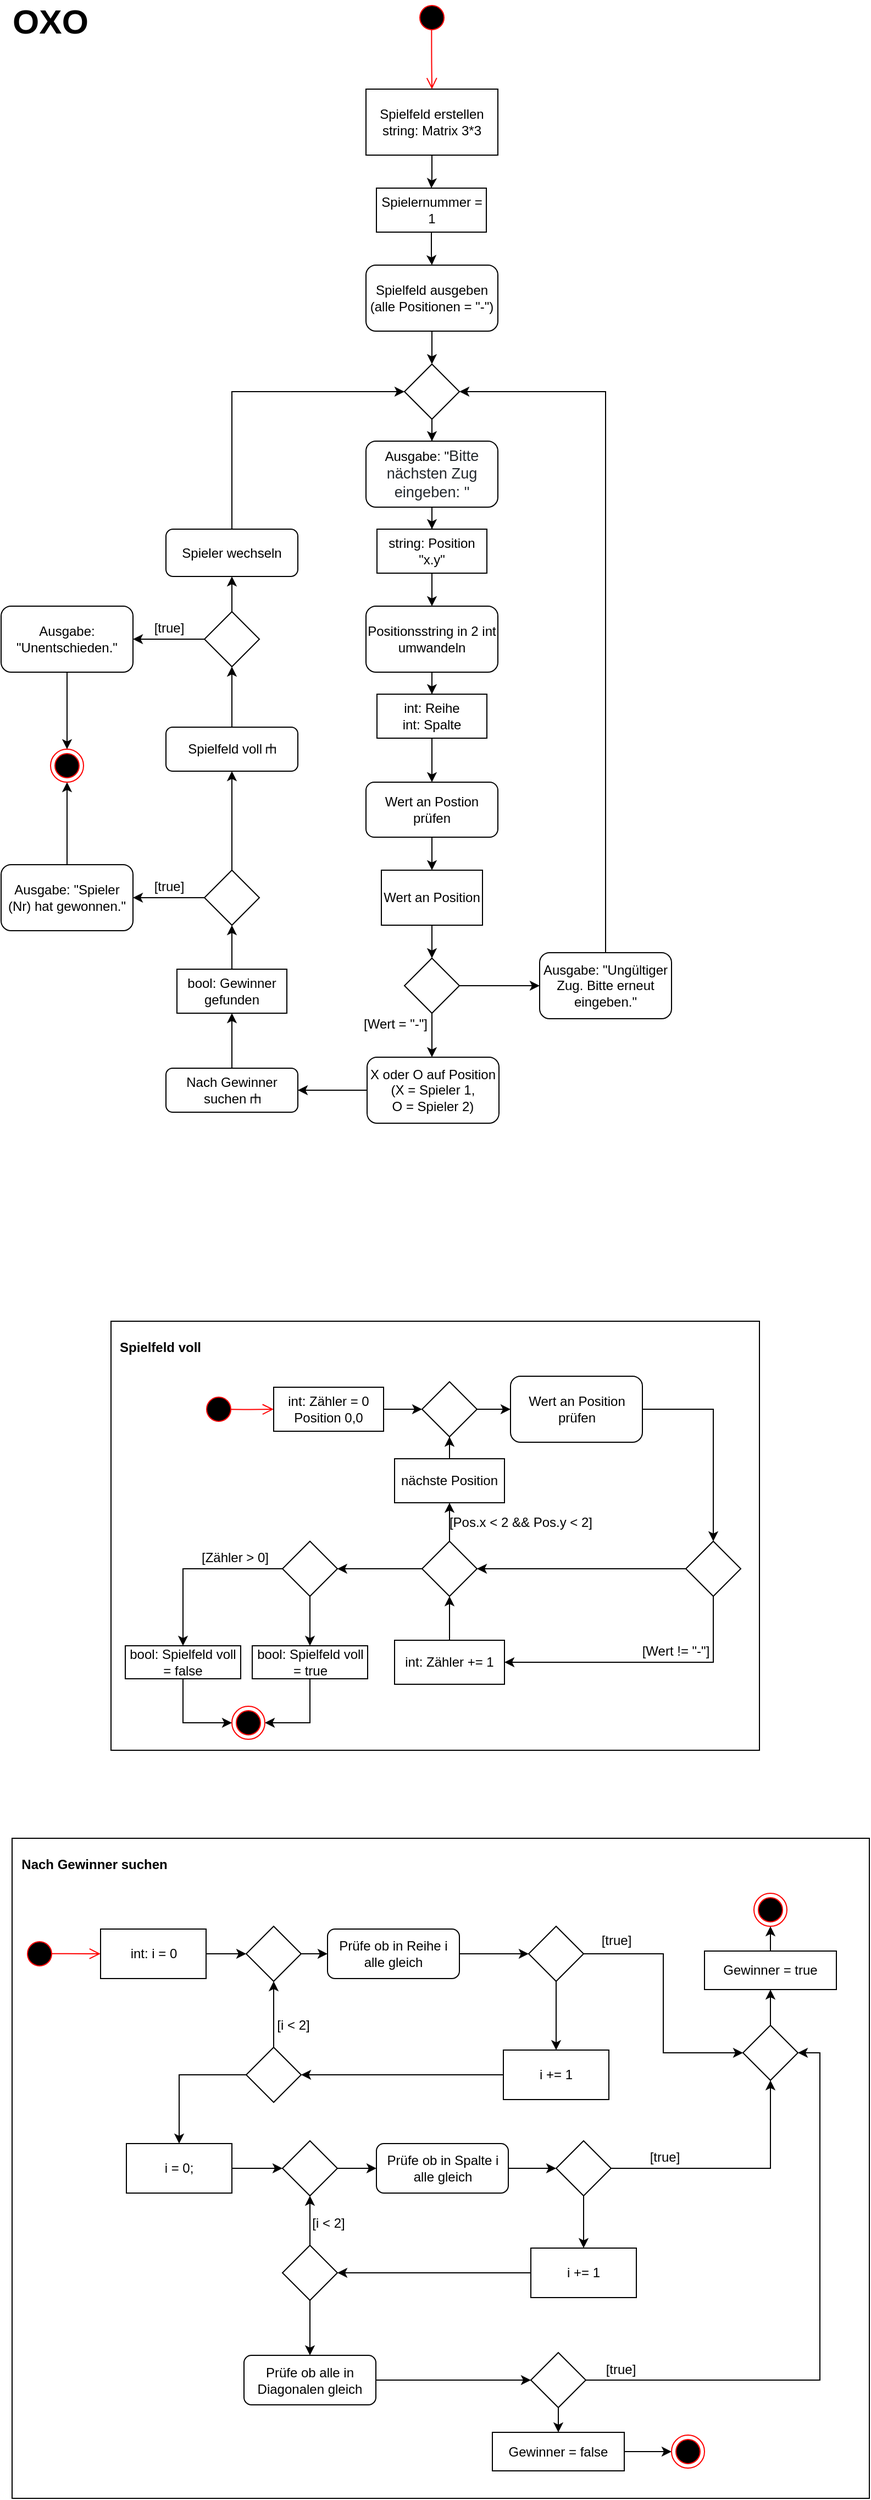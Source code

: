<mxfile version="12.1.8" type="device" pages="1"><diagram id="UT3Rm4-TUFIYPLuBDGdl" name="Page-1"><mxGraphModel dx="1408" dy="3086" grid="1" gridSize="10" guides="1" tooltips="1" connect="1" arrows="1" fold="1" page="1" pageScale="1" pageWidth="827" pageHeight="1169" math="0" shadow="0"><root><mxCell id="0"/><mxCell id="1" parent="0"/><mxCell id="p8MgXXvATfKUYs9TNWop-174" value="" style="rounded=0;whiteSpace=wrap;html=1;fontSize=12;" vertex="1" parent="1"><mxGeometry x="30" y="-650" width="780" height="600" as="geometry"/></mxCell><mxCell id="p8MgXXvATfKUYs9TNWop-101" value="" style="rounded=0;whiteSpace=wrap;html=1;fontSize=12;" vertex="1" parent="1"><mxGeometry x="120" y="-1120" width="590" height="390" as="geometry"/></mxCell><mxCell id="p8MgXXvATfKUYs9TNWop-1" value="" style="ellipse;html=1;shape=startState;fillColor=#000000;strokeColor=#ff0000;" vertex="1" parent="1"><mxGeometry x="397" y="-2320" width="30" height="30" as="geometry"/></mxCell><mxCell id="p8MgXXvATfKUYs9TNWop-2" value="" style="edgeStyle=orthogonalEdgeStyle;html=1;verticalAlign=bottom;endArrow=open;endSize=8;strokeColor=#ff0000;entryX=0.5;entryY=0;entryDx=0;entryDy=0;exitX=0.489;exitY=0.857;exitDx=0;exitDy=0;exitPerimeter=0;" edge="1" source="p8MgXXvATfKUYs9TNWop-1" parent="1" target="p8MgXXvATfKUYs9TNWop-4"><mxGeometry relative="1" as="geometry"><mxPoint x="411.5" y="-2248" as="targetPoint"/><mxPoint x="411.5" y="-2290" as="sourcePoint"/></mxGeometry></mxCell><mxCell id="p8MgXXvATfKUYs9TNWop-10" style="edgeStyle=orthogonalEdgeStyle;rounded=0;orthogonalLoop=1;jettySize=auto;html=1;entryX=0.5;entryY=0;entryDx=0;entryDy=0;" edge="1" parent="1" source="p8MgXXvATfKUYs9TNWop-4" target="p8MgXXvATfKUYs9TNWop-5"><mxGeometry relative="1" as="geometry"/></mxCell><mxCell id="p8MgXXvATfKUYs9TNWop-4" value="Spielfeld erstellen&lt;br&gt;string: Matrix 3*3" style="rounded=0;whiteSpace=wrap;html=1;" vertex="1" parent="1"><mxGeometry x="352" y="-2240" width="120" height="60" as="geometry"/></mxCell><mxCell id="p8MgXXvATfKUYs9TNWop-19" style="edgeStyle=orthogonalEdgeStyle;rounded=0;orthogonalLoop=1;jettySize=auto;html=1;entryX=0.5;entryY=0;entryDx=0;entryDy=0;" edge="1" parent="1" source="p8MgXXvATfKUYs9TNWop-5" target="p8MgXXvATfKUYs9TNWop-18"><mxGeometry relative="1" as="geometry"/></mxCell><mxCell id="p8MgXXvATfKUYs9TNWop-5" value="Spielernummer = 1" style="rounded=0;whiteSpace=wrap;html=1;fillColor=#FFFFFF;" vertex="1" parent="1"><mxGeometry x="361.5" y="-2150" width="100" height="40" as="geometry"/></mxCell><mxCell id="p8MgXXvATfKUYs9TNWop-12" style="edgeStyle=orthogonalEdgeStyle;rounded=0;orthogonalLoop=1;jettySize=auto;html=1;entryX=0.5;entryY=0;entryDx=0;entryDy=0;" edge="1" parent="1" source="p8MgXXvATfKUYs9TNWop-6" target="p8MgXXvATfKUYs9TNWop-7"><mxGeometry relative="1" as="geometry"/></mxCell><mxCell id="p8MgXXvATfKUYs9TNWop-6" value="" style="rhombus;whiteSpace=wrap;html=1;" vertex="1" parent="1"><mxGeometry x="387" y="-1990" width="50" height="50" as="geometry"/></mxCell><mxCell id="p8MgXXvATfKUYs9TNWop-13" style="edgeStyle=orthogonalEdgeStyle;rounded=0;orthogonalLoop=1;jettySize=auto;html=1;entryX=0.5;entryY=0;entryDx=0;entryDy=0;" edge="1" parent="1" source="p8MgXXvATfKUYs9TNWop-7" target="p8MgXXvATfKUYs9TNWop-8"><mxGeometry relative="1" as="geometry"/></mxCell><mxCell id="p8MgXXvATfKUYs9TNWop-7" value="Ausgabe: &quot;&lt;span style=&quot;font-size: 13.6px ; color: rgb(36 , 41 , 46)&quot;&gt;Bitte nächsten Zug eingeben: &quot;&lt;/span&gt;" style="rounded=1;whiteSpace=wrap;html=1;fillColor=#FFFFFF;" vertex="1" parent="1"><mxGeometry x="352" y="-1920" width="120" height="60" as="geometry"/></mxCell><mxCell id="p8MgXXvATfKUYs9TNWop-9" style="edgeStyle=orthogonalEdgeStyle;rounded=0;orthogonalLoop=1;jettySize=auto;html=1;" edge="1" parent="1" source="p8MgXXvATfKUYs9TNWop-8"><mxGeometry relative="1" as="geometry"><mxPoint x="412" y="-1770" as="targetPoint"/></mxGeometry></mxCell><mxCell id="p8MgXXvATfKUYs9TNWop-8" value="string: Position &quot;x.y&quot;" style="rounded=0;whiteSpace=wrap;html=1;fillColor=#FFFFFF;" vertex="1" parent="1"><mxGeometry x="362" y="-1840" width="100" height="40" as="geometry"/></mxCell><mxCell id="p8MgXXvATfKUYs9TNWop-16" style="edgeStyle=orthogonalEdgeStyle;rounded=0;orthogonalLoop=1;jettySize=auto;html=1;entryX=0.5;entryY=0;entryDx=0;entryDy=0;" edge="1" parent="1" source="p8MgXXvATfKUYs9TNWop-14" target="p8MgXXvATfKUYs9TNWop-15"><mxGeometry relative="1" as="geometry"/></mxCell><mxCell id="p8MgXXvATfKUYs9TNWop-14" value="Positionsstring in 2 int umwandeln" style="rounded=1;whiteSpace=wrap;html=1;" vertex="1" parent="1"><mxGeometry x="352" y="-1770" width="120" height="60" as="geometry"/></mxCell><mxCell id="p8MgXXvATfKUYs9TNWop-21" style="edgeStyle=orthogonalEdgeStyle;rounded=0;orthogonalLoop=1;jettySize=auto;html=1;entryX=0.5;entryY=0;entryDx=0;entryDy=0;" edge="1" parent="1" source="p8MgXXvATfKUYs9TNWop-15" target="p8MgXXvATfKUYs9TNWop-17"><mxGeometry relative="1" as="geometry"/></mxCell><mxCell id="p8MgXXvATfKUYs9TNWop-15" value="int: Reihe&lt;br&gt;int: Spalte" style="rounded=0;whiteSpace=wrap;html=1;" vertex="1" parent="1"><mxGeometry x="362" y="-1690" width="100" height="40" as="geometry"/></mxCell><mxCell id="p8MgXXvATfKUYs9TNWop-23" style="edgeStyle=orthogonalEdgeStyle;rounded=0;orthogonalLoop=1;jettySize=auto;html=1;entryX=0.5;entryY=0;entryDx=0;entryDy=0;" edge="1" parent="1" source="p8MgXXvATfKUYs9TNWop-17" target="p8MgXXvATfKUYs9TNWop-22"><mxGeometry relative="1" as="geometry"/></mxCell><mxCell id="p8MgXXvATfKUYs9TNWop-17" value="Wert an Postion prüfen" style="rounded=1;whiteSpace=wrap;html=1;" vertex="1" parent="1"><mxGeometry x="352" y="-1610" width="120" height="50" as="geometry"/></mxCell><mxCell id="p8MgXXvATfKUYs9TNWop-20" style="edgeStyle=orthogonalEdgeStyle;rounded=0;orthogonalLoop=1;jettySize=auto;html=1;entryX=0.5;entryY=0;entryDx=0;entryDy=0;" edge="1" parent="1" source="p8MgXXvATfKUYs9TNWop-18" target="p8MgXXvATfKUYs9TNWop-6"><mxGeometry relative="1" as="geometry"/></mxCell><mxCell id="p8MgXXvATfKUYs9TNWop-18" value="Spielfeld ausgeben&lt;br&gt;(alle Positionen = &quot;-&quot;)" style="rounded=1;whiteSpace=wrap;html=1;" vertex="1" parent="1"><mxGeometry x="352" y="-2080" width="120" height="60" as="geometry"/></mxCell><mxCell id="p8MgXXvATfKUYs9TNWop-25" style="edgeStyle=orthogonalEdgeStyle;rounded=0;orthogonalLoop=1;jettySize=auto;html=1;entryX=0.5;entryY=0;entryDx=0;entryDy=0;" edge="1" parent="1" source="p8MgXXvATfKUYs9TNWop-22" target="p8MgXXvATfKUYs9TNWop-24"><mxGeometry relative="1" as="geometry"/></mxCell><mxCell id="p8MgXXvATfKUYs9TNWop-22" value="Wert an Position" style="rounded=0;whiteSpace=wrap;html=1;" vertex="1" parent="1"><mxGeometry x="366" y="-1530" width="92" height="50" as="geometry"/></mxCell><mxCell id="p8MgXXvATfKUYs9TNWop-27" style="edgeStyle=orthogonalEdgeStyle;rounded=0;orthogonalLoop=1;jettySize=auto;html=1;" edge="1" parent="1" source="p8MgXXvATfKUYs9TNWop-24"><mxGeometry relative="1" as="geometry"><mxPoint x="412" y="-1360" as="targetPoint"/></mxGeometry></mxCell><mxCell id="p8MgXXvATfKUYs9TNWop-24" value="" style="rhombus;whiteSpace=wrap;html=1;" vertex="1" parent="1"><mxGeometry x="387" y="-1450" width="50" height="50" as="geometry"/></mxCell><mxCell id="p8MgXXvATfKUYs9TNWop-26" value="" style="endArrow=classic;html=1;exitX=1;exitY=0.5;exitDx=0;exitDy=0;" edge="1" parent="1" source="p8MgXXvATfKUYs9TNWop-24"><mxGeometry width="50" height="50" relative="1" as="geometry"><mxPoint x="350" y="-1330" as="sourcePoint"/><mxPoint x="510" y="-1425" as="targetPoint"/></mxGeometry></mxCell><mxCell id="p8MgXXvATfKUYs9TNWop-28" value="[Wert = &quot;-&quot;]" style="text;html=1;strokeColor=none;fillColor=none;align=center;verticalAlign=middle;whiteSpace=wrap;rounded=0;" vertex="1" parent="1"><mxGeometry x="345.5" y="-1400" width="66" height="20" as="geometry"/></mxCell><mxCell id="p8MgXXvATfKUYs9TNWop-30" style="edgeStyle=orthogonalEdgeStyle;rounded=0;orthogonalLoop=1;jettySize=auto;html=1;entryX=1;entryY=0.5;entryDx=0;entryDy=0;exitX=0.5;exitY=0;exitDx=0;exitDy=0;" edge="1" parent="1" source="p8MgXXvATfKUYs9TNWop-29" target="p8MgXXvATfKUYs9TNWop-6"><mxGeometry relative="1" as="geometry"><mxPoint x="570" y="-1900" as="targetPoint"/></mxGeometry></mxCell><mxCell id="p8MgXXvATfKUYs9TNWop-29" value="Ausgabe: &quot;Ungültiger Zug. Bitte erneut eingeben.&quot;" style="rounded=1;whiteSpace=wrap;html=1;" vertex="1" parent="1"><mxGeometry x="510" y="-1455" width="120" height="60" as="geometry"/></mxCell><mxCell id="p8MgXXvATfKUYs9TNWop-34" style="edgeStyle=orthogonalEdgeStyle;rounded=0;orthogonalLoop=1;jettySize=auto;html=1;entryX=1;entryY=0.5;entryDx=0;entryDy=0;" edge="1" parent="1" source="p8MgXXvATfKUYs9TNWop-31" target="p8MgXXvATfKUYs9TNWop-33"><mxGeometry relative="1" as="geometry"/></mxCell><mxCell id="p8MgXXvATfKUYs9TNWop-31" value="X oder O auf Position&lt;br&gt;(X = Spieler 1, &lt;br&gt;O = Spieler 2)" style="rounded=1;whiteSpace=wrap;html=1;" vertex="1" parent="1"><mxGeometry x="353" y="-1360" width="120" height="60" as="geometry"/></mxCell><mxCell id="p8MgXXvATfKUYs9TNWop-35" style="edgeStyle=orthogonalEdgeStyle;rounded=0;orthogonalLoop=1;jettySize=auto;html=1;" edge="1" parent="1" source="p8MgXXvATfKUYs9TNWop-33"><mxGeometry relative="1" as="geometry"><mxPoint x="230" y="-1400" as="targetPoint"/></mxGeometry></mxCell><mxCell id="p8MgXXvATfKUYs9TNWop-33" value="Nach Gewinner suchen&amp;nbsp;&lt;img src=&quot;data:image/png;base64,iVBORw0KGgoAAAANSUhEUgAAAAkAAAAJCAIAAABv85FHAAAAAXNSR0IArs4c6QAAAARnQU1BAACxjwv8YQUAAAAJcEhZcwAADsMAAA7DAcdvqGQAAAAqSURBVBhXY/z//z8DDDAyonCZoDQ2gE8OH2AEYrgdyPYB2eTaR54cAwMAulkMDKNrivQAAAAASUVORK5CYII=&quot; width=&quot;9&quot; height=&quot;9&quot;&gt;" style="rounded=1;whiteSpace=wrap;html=1;fillColor=#FFFFFF;" vertex="1" parent="1"><mxGeometry x="170" y="-1350" width="120" height="40" as="geometry"/></mxCell><mxCell id="p8MgXXvATfKUYs9TNWop-38" style="edgeStyle=orthogonalEdgeStyle;rounded=0;orthogonalLoop=1;jettySize=auto;html=1;entryX=1;entryY=0.5;entryDx=0;entryDy=0;" edge="1" parent="1" source="p8MgXXvATfKUYs9TNWop-36" target="p8MgXXvATfKUYs9TNWop-37"><mxGeometry relative="1" as="geometry"/></mxCell><mxCell id="p8MgXXvATfKUYs9TNWop-50" style="edgeStyle=orthogonalEdgeStyle;rounded=0;orthogonalLoop=1;jettySize=auto;html=1;entryX=0.5;entryY=1;entryDx=0;entryDy=0;" edge="1" parent="1" source="p8MgXXvATfKUYs9TNWop-36" target="p8MgXXvATfKUYs9TNWop-103"><mxGeometry relative="1" as="geometry"><mxPoint x="230" y="-1610" as="targetPoint"/></mxGeometry></mxCell><mxCell id="p8MgXXvATfKUYs9TNWop-36" value="" style="rhombus;whiteSpace=wrap;html=1;" vertex="1" parent="1"><mxGeometry x="205" y="-1530" width="50" height="50" as="geometry"/></mxCell><mxCell id="p8MgXXvATfKUYs9TNWop-42" style="edgeStyle=orthogonalEdgeStyle;rounded=0;orthogonalLoop=1;jettySize=auto;html=1;entryX=0.5;entryY=1;entryDx=0;entryDy=0;" edge="1" parent="1" source="p8MgXXvATfKUYs9TNWop-37" target="p8MgXXvATfKUYs9TNWop-41"><mxGeometry relative="1" as="geometry"/></mxCell><mxCell id="p8MgXXvATfKUYs9TNWop-37" value="Ausgabe: &quot;Spieler (Nr) hat gewonnen.&quot;" style="rounded=1;whiteSpace=wrap;html=1;" vertex="1" parent="1"><mxGeometry x="20" y="-1535" width="120" height="60" as="geometry"/></mxCell><mxCell id="p8MgXXvATfKUYs9TNWop-41" value="" style="ellipse;html=1;shape=endState;fillColor=#000000;strokeColor=#ff0000;" vertex="1" parent="1"><mxGeometry x="65" y="-1640" width="30" height="30" as="geometry"/></mxCell><mxCell id="p8MgXXvATfKUYs9TNWop-43" value="[true]" style="text;html=1;strokeColor=none;fillColor=none;align=center;verticalAlign=middle;whiteSpace=wrap;rounded=0;" vertex="1" parent="1"><mxGeometry x="153" y="-1525" width="40" height="20" as="geometry"/></mxCell><mxCell id="p8MgXXvATfKUYs9TNWop-45" style="edgeStyle=orthogonalEdgeStyle;rounded=0;orthogonalLoop=1;jettySize=auto;html=1;entryX=0.5;entryY=1;entryDx=0;entryDy=0;" edge="1" parent="1" source="p8MgXXvATfKUYs9TNWop-44" target="p8MgXXvATfKUYs9TNWop-36"><mxGeometry relative="1" as="geometry"/></mxCell><mxCell id="p8MgXXvATfKUYs9TNWop-44" value="bool: Gewinner gefunden" style="rounded=0;whiteSpace=wrap;html=1;" vertex="1" parent="1"><mxGeometry x="180" y="-1440" width="100" height="40" as="geometry"/></mxCell><mxCell id="p8MgXXvATfKUYs9TNWop-51" style="edgeStyle=orthogonalEdgeStyle;rounded=0;orthogonalLoop=1;jettySize=auto;html=1;entryX=0;entryY=0.5;entryDx=0;entryDy=0;exitX=0.5;exitY=0;exitDx=0;exitDy=0;" edge="1" parent="1" source="p8MgXXvATfKUYs9TNWop-49" target="p8MgXXvATfKUYs9TNWop-6"><mxGeometry relative="1" as="geometry"/></mxCell><mxCell id="p8MgXXvATfKUYs9TNWop-49" value="Spieler wechseln" style="rounded=1;whiteSpace=wrap;html=1;" vertex="1" parent="1"><mxGeometry x="170" y="-1840" width="120" height="43" as="geometry"/></mxCell><mxCell id="p8MgXXvATfKUYs9TNWop-52" value="" style="ellipse;html=1;shape=startState;fillColor=#000000;strokeColor=#ff0000;" vertex="1" parent="1"><mxGeometry x="203" y="-1055" width="30" height="30" as="geometry"/></mxCell><mxCell id="p8MgXXvATfKUYs9TNWop-53" value="" style="edgeStyle=orthogonalEdgeStyle;html=1;verticalAlign=bottom;endArrow=open;endSize=8;strokeColor=#ff0000;exitX=0.874;exitY=0.506;exitDx=0;exitDy=0;exitPerimeter=0;" edge="1" source="p8MgXXvATfKUYs9TNWop-52" parent="1"><mxGeometry relative="1" as="geometry"><mxPoint x="268" y="-1040" as="targetPoint"/></mxGeometry></mxCell><mxCell id="p8MgXXvATfKUYs9TNWop-54" value="OXO" style="text;align=center;fontStyle=1;verticalAlign=middle;spacingLeft=3;spacingRight=3;strokeColor=none;rotatable=0;points=[[0,0.5],[1,0.5]];portConstraint=eastwest;fontSize=31;" vertex="1" parent="1"><mxGeometry x="25" y="-2318" width="80" height="26" as="geometry"/></mxCell><mxCell id="p8MgXXvATfKUYs9TNWop-68" style="edgeStyle=orthogonalEdgeStyle;rounded=0;orthogonalLoop=1;jettySize=auto;html=1;entryX=0;entryY=0.5;entryDx=0;entryDy=0;fontSize=31;" edge="1" parent="1" source="p8MgXXvATfKUYs9TNWop-57" target="p8MgXXvATfKUYs9TNWop-67"><mxGeometry relative="1" as="geometry"/></mxCell><mxCell id="p8MgXXvATfKUYs9TNWop-57" value="int: Zähler = 0&lt;br&gt;Position 0,0" style="rounded=0;whiteSpace=wrap;html=1;" vertex="1" parent="1"><mxGeometry x="268" y="-1060" width="100" height="40" as="geometry"/></mxCell><mxCell id="p8MgXXvATfKUYs9TNWop-62" style="edgeStyle=orthogonalEdgeStyle;rounded=0;orthogonalLoop=1;jettySize=auto;html=1;fontSize=31;" edge="1" parent="1" source="p8MgXXvATfKUYs9TNWop-59" target="p8MgXXvATfKUYs9TNWop-61"><mxGeometry relative="1" as="geometry"/></mxCell><mxCell id="p8MgXXvATfKUYs9TNWop-59" value="Wert an Position prüfen" style="rounded=1;whiteSpace=wrap;html=1;" vertex="1" parent="1"><mxGeometry x="483.5" y="-1070" width="120" height="60" as="geometry"/></mxCell><mxCell id="p8MgXXvATfKUYs9TNWop-63" style="edgeStyle=orthogonalEdgeStyle;rounded=0;orthogonalLoop=1;jettySize=auto;html=1;fontSize=31;entryX=1;entryY=0.5;entryDx=0;entryDy=0;exitX=0.5;exitY=1;exitDx=0;exitDy=0;" edge="1" parent="1" source="p8MgXXvATfKUYs9TNWop-61" target="p8MgXXvATfKUYs9TNWop-66"><mxGeometry relative="1" as="geometry"><mxPoint x="683" y="-970" as="targetPoint"/></mxGeometry></mxCell><mxCell id="p8MgXXvATfKUYs9TNWop-84" style="edgeStyle=orthogonalEdgeStyle;rounded=0;orthogonalLoop=1;jettySize=auto;html=1;entryX=1;entryY=0.5;entryDx=0;entryDy=0;fontSize=12;" edge="1" parent="1" source="p8MgXXvATfKUYs9TNWop-61" target="p8MgXXvATfKUYs9TNWop-78"><mxGeometry relative="1" as="geometry"/></mxCell><mxCell id="p8MgXXvATfKUYs9TNWop-61" value="" style="rhombus;whiteSpace=wrap;html=1;fontSize=31;" vertex="1" parent="1"><mxGeometry x="643" y="-920" width="50" height="50" as="geometry"/></mxCell><mxCell id="p8MgXXvATfKUYs9TNWop-79" style="edgeStyle=orthogonalEdgeStyle;rounded=0;orthogonalLoop=1;jettySize=auto;html=1;entryX=0.5;entryY=1;entryDx=0;entryDy=0;fontSize=12;" edge="1" parent="1" source="p8MgXXvATfKUYs9TNWop-66" target="p8MgXXvATfKUYs9TNWop-78"><mxGeometry relative="1" as="geometry"/></mxCell><mxCell id="p8MgXXvATfKUYs9TNWop-66" value="int: Zähler += 1" style="rounded=0;whiteSpace=wrap;html=1;" vertex="1" parent="1"><mxGeometry x="378" y="-830" width="100" height="40" as="geometry"/></mxCell><mxCell id="p8MgXXvATfKUYs9TNWop-69" style="edgeStyle=orthogonalEdgeStyle;rounded=0;orthogonalLoop=1;jettySize=auto;html=1;entryX=0;entryY=0.5;entryDx=0;entryDy=0;fontSize=31;" edge="1" parent="1" source="p8MgXXvATfKUYs9TNWop-67" target="p8MgXXvATfKUYs9TNWop-59"><mxGeometry relative="1" as="geometry"/></mxCell><mxCell id="p8MgXXvATfKUYs9TNWop-67" value="" style="rhombus;whiteSpace=wrap;html=1;fontSize=31;" vertex="1" parent="1"><mxGeometry x="403" y="-1065" width="50" height="50" as="geometry"/></mxCell><mxCell id="p8MgXXvATfKUYs9TNWop-71" value="[Wert != &quot;-&quot;]" style="text;html=1;strokeColor=none;fillColor=none;align=center;verticalAlign=middle;whiteSpace=wrap;rounded=0;fontSize=12;" vertex="1" parent="1"><mxGeometry x="600" y="-830" width="68" height="20" as="geometry"/></mxCell><mxCell id="p8MgXXvATfKUYs9TNWop-83" style="edgeStyle=orthogonalEdgeStyle;rounded=0;orthogonalLoop=1;jettySize=auto;html=1;entryX=0.5;entryY=1;entryDx=0;entryDy=0;fontSize=12;" edge="1" parent="1" source="p8MgXXvATfKUYs9TNWop-73" target="p8MgXXvATfKUYs9TNWop-67"><mxGeometry relative="1" as="geometry"/></mxCell><mxCell id="p8MgXXvATfKUYs9TNWop-73" value="nächste Position" style="rounded=0;whiteSpace=wrap;html=1;" vertex="1" parent="1"><mxGeometry x="378" y="-995" width="100" height="40" as="geometry"/></mxCell><mxCell id="p8MgXXvATfKUYs9TNWop-82" style="edgeStyle=orthogonalEdgeStyle;rounded=0;orthogonalLoop=1;jettySize=auto;html=1;entryX=0.5;entryY=1;entryDx=0;entryDy=0;fontSize=12;" edge="1" parent="1" source="p8MgXXvATfKUYs9TNWop-78" target="p8MgXXvATfKUYs9TNWop-73"><mxGeometry relative="1" as="geometry"/></mxCell><mxCell id="p8MgXXvATfKUYs9TNWop-86" style="edgeStyle=orthogonalEdgeStyle;rounded=0;orthogonalLoop=1;jettySize=auto;html=1;fontSize=12;entryX=1;entryY=0.5;entryDx=0;entryDy=0;" edge="1" parent="1" source="p8MgXXvATfKUYs9TNWop-78"><mxGeometry relative="1" as="geometry"><mxPoint x="325.857" y="-894.952" as="targetPoint"/></mxGeometry></mxCell><mxCell id="p8MgXXvATfKUYs9TNWop-78" value="" style="rhombus;whiteSpace=wrap;html=1;fontSize=12;" vertex="1" parent="1"><mxGeometry x="403" y="-920" width="50" height="50" as="geometry"/></mxCell><mxCell id="p8MgXXvATfKUYs9TNWop-85" value="[Pos.x &amp;lt; 2 &amp;amp;&amp;amp; Pos.y &amp;lt; 2]" style="text;html=1;strokeColor=none;fillColor=none;align=center;verticalAlign=middle;whiteSpace=wrap;rounded=0;fontSize=12;" vertex="1" parent="1"><mxGeometry x="423" y="-947.5" width="140" height="20" as="geometry"/></mxCell><mxCell id="p8MgXXvATfKUYs9TNWop-89" value="[Zähler &amp;gt; 0]" style="text;html=1;strokeColor=none;fillColor=none;align=center;verticalAlign=middle;whiteSpace=wrap;rounded=0;fontSize=12;" vertex="1" parent="1"><mxGeometry x="198" y="-915" width="70" height="20" as="geometry"/></mxCell><mxCell id="p8MgXXvATfKUYs9TNWop-94" style="edgeStyle=orthogonalEdgeStyle;rounded=0;orthogonalLoop=1;jettySize=auto;html=1;entryX=0.5;entryY=0;entryDx=0;entryDy=0;fontSize=12;" edge="1" parent="1" source="p8MgXXvATfKUYs9TNWop-91" target="p8MgXXvATfKUYs9TNWop-92"><mxGeometry relative="1" as="geometry"/></mxCell><mxCell id="p8MgXXvATfKUYs9TNWop-95" style="edgeStyle=orthogonalEdgeStyle;rounded=0;orthogonalLoop=1;jettySize=auto;html=1;entryX=0.5;entryY=0;entryDx=0;entryDy=0;fontSize=12;" edge="1" parent="1" source="p8MgXXvATfKUYs9TNWop-91" target="p8MgXXvATfKUYs9TNWop-93"><mxGeometry relative="1" as="geometry"/></mxCell><mxCell id="p8MgXXvATfKUYs9TNWop-91" value="" style="rhombus;whiteSpace=wrap;html=1;fontSize=12;" vertex="1" parent="1"><mxGeometry x="276" y="-920" width="50" height="50" as="geometry"/></mxCell><mxCell id="p8MgXXvATfKUYs9TNWop-97" style="edgeStyle=orthogonalEdgeStyle;rounded=0;orthogonalLoop=1;jettySize=auto;html=1;entryX=1;entryY=0.5;entryDx=0;entryDy=0;fontSize=12;exitX=0.5;exitY=1;exitDx=0;exitDy=0;" edge="1" parent="1" source="p8MgXXvATfKUYs9TNWop-92" target="p8MgXXvATfKUYs9TNWop-99"><mxGeometry relative="1" as="geometry"><mxPoint x="300.471" y="-745.059" as="targetPoint"/></mxGeometry></mxCell><mxCell id="p8MgXXvATfKUYs9TNWop-92" value="bool: Spielfeld voll = true" style="rounded=0;whiteSpace=wrap;html=1;fontSize=12;" vertex="1" parent="1"><mxGeometry x="248.5" y="-825" width="105" height="30" as="geometry"/></mxCell><mxCell id="p8MgXXvATfKUYs9TNWop-98" style="edgeStyle=orthogonalEdgeStyle;rounded=0;orthogonalLoop=1;jettySize=auto;html=1;fontSize=12;exitX=0.5;exitY=1;exitDx=0;exitDy=0;entryX=0;entryY=0.5;entryDx=0;entryDy=0;" edge="1" parent="1" source="p8MgXXvATfKUYs9TNWop-93" target="p8MgXXvATfKUYs9TNWop-99"><mxGeometry relative="1" as="geometry"><mxPoint x="184" y="-750" as="targetPoint"/></mxGeometry></mxCell><mxCell id="p8MgXXvATfKUYs9TNWop-93" value="bool: Spielfeld voll = false" style="rounded=0;whiteSpace=wrap;html=1;fontSize=12;" vertex="1" parent="1"><mxGeometry x="133" y="-825" width="105" height="30" as="geometry"/></mxCell><mxCell id="p8MgXXvATfKUYs9TNWop-99" value="" style="ellipse;html=1;shape=endState;fillColor=#000000;strokeColor=#ff0000;fontSize=12;" vertex="1" parent="1"><mxGeometry x="230" y="-770" width="30" height="30" as="geometry"/></mxCell><mxCell id="p8MgXXvATfKUYs9TNWop-102" value="Spielfeld voll" style="text;align=center;fontStyle=1;verticalAlign=middle;spacingLeft=3;spacingRight=3;strokeColor=none;rotatable=0;points=[[0,0.5],[1,0.5]];portConstraint=eastwest;fontSize=12;" vertex="1" parent="1"><mxGeometry x="125" y="-1110" width="80" height="26" as="geometry"/></mxCell><mxCell id="p8MgXXvATfKUYs9TNWop-106" style="edgeStyle=orthogonalEdgeStyle;rounded=0;orthogonalLoop=1;jettySize=auto;html=1;fontSize=12;" edge="1" parent="1" source="p8MgXXvATfKUYs9TNWop-103" target="p8MgXXvATfKUYs9TNWop-104"><mxGeometry relative="1" as="geometry"/></mxCell><mxCell id="p8MgXXvATfKUYs9TNWop-103" value="Spielfeld voll&amp;nbsp;&lt;img src=&quot;data:image/png;base64,iVBORw0KGgoAAAANSUhEUgAAAAkAAAAJCAIAAABv85FHAAAAAXNSR0IArs4c6QAAAARnQU1BAACxjwv8YQUAAAAJcEhZcwAADsMAAA7DAcdvqGQAAAAqSURBVBhXY/z//z8DDDAyonCZoDQ2gE8OH2AEYrgdyPYB2eTaR54cAwMAulkMDKNrivQAAAAASUVORK5CYII=&quot; width=&quot;9&quot; height=&quot;9&quot;&gt;" style="rounded=1;whiteSpace=wrap;html=1;fontSize=12;" vertex="1" parent="1"><mxGeometry x="170" y="-1660" width="120" height="40" as="geometry"/></mxCell><mxCell id="p8MgXXvATfKUYs9TNWop-105" style="edgeStyle=orthogonalEdgeStyle;rounded=0;orthogonalLoop=1;jettySize=auto;html=1;entryX=0.5;entryY=1;entryDx=0;entryDy=0;fontSize=12;" edge="1" parent="1" source="p8MgXXvATfKUYs9TNWop-104" target="p8MgXXvATfKUYs9TNWop-49"><mxGeometry relative="1" as="geometry"/></mxCell><mxCell id="p8MgXXvATfKUYs9TNWop-107" style="edgeStyle=orthogonalEdgeStyle;rounded=0;orthogonalLoop=1;jettySize=auto;html=1;fontSize=12;entryX=1;entryY=0.5;entryDx=0;entryDy=0;" edge="1" parent="1" source="p8MgXXvATfKUYs9TNWop-104" target="p8MgXXvATfKUYs9TNWop-109"><mxGeometry relative="1" as="geometry"><mxPoint x="150" y="-1740" as="targetPoint"/></mxGeometry></mxCell><mxCell id="p8MgXXvATfKUYs9TNWop-104" value="" style="rhombus;whiteSpace=wrap;html=1;" vertex="1" parent="1"><mxGeometry x="205" y="-1765" width="50" height="50" as="geometry"/></mxCell><mxCell id="p8MgXXvATfKUYs9TNWop-108" value="[true]" style="text;html=1;strokeColor=none;fillColor=none;align=center;verticalAlign=middle;whiteSpace=wrap;rounded=0;fontSize=12;" vertex="1" parent="1"><mxGeometry x="152.5" y="-1760" width="40" height="20" as="geometry"/></mxCell><mxCell id="p8MgXXvATfKUYs9TNWop-110" style="edgeStyle=orthogonalEdgeStyle;rounded=0;orthogonalLoop=1;jettySize=auto;html=1;entryX=0.5;entryY=0;entryDx=0;entryDy=0;fontSize=12;" edge="1" parent="1" source="p8MgXXvATfKUYs9TNWop-109" target="p8MgXXvATfKUYs9TNWop-41"><mxGeometry relative="1" as="geometry"/></mxCell><mxCell id="p8MgXXvATfKUYs9TNWop-109" value="Ausgabe: &quot;Unentschieden.&quot;" style="rounded=1;whiteSpace=wrap;html=1;" vertex="1" parent="1"><mxGeometry x="20" y="-1770" width="120" height="60" as="geometry"/></mxCell><mxCell id="p8MgXXvATfKUYs9TNWop-111" value="" style="ellipse;html=1;shape=startState;fillColor=#000000;strokeColor=#ff0000;fontSize=12;" vertex="1" parent="1"><mxGeometry x="40" y="-560" width="30" height="30" as="geometry"/></mxCell><mxCell id="p8MgXXvATfKUYs9TNWop-112" value="" style="edgeStyle=orthogonalEdgeStyle;html=1;verticalAlign=bottom;endArrow=open;endSize=8;strokeColor=#ff0000;fontSize=12;exitX=0.863;exitY=0.496;exitDx=0;exitDy=0;exitPerimeter=0;entryX=0;entryY=0.5;entryDx=0;entryDy=0;" edge="1" source="p8MgXXvATfKUYs9TNWop-111" parent="1" target="p8MgXXvATfKUYs9TNWop-116"><mxGeometry relative="1" as="geometry"><mxPoint x="139" y="-555" as="targetPoint"/></mxGeometry></mxCell><mxCell id="p8MgXXvATfKUYs9TNWop-119" style="edgeStyle=orthogonalEdgeStyle;rounded=0;orthogonalLoop=1;jettySize=auto;html=1;entryX=0;entryY=0.5;entryDx=0;entryDy=0;fontSize=12;" edge="1" parent="1" source="p8MgXXvATfKUYs9TNWop-115" target="p8MgXXvATfKUYs9TNWop-118"><mxGeometry relative="1" as="geometry"/></mxCell><mxCell id="p8MgXXvATfKUYs9TNWop-115" value="Prüfe ob in Reihe i alle gleich" style="rounded=1;whiteSpace=wrap;html=1;fontSize=12;" vertex="1" parent="1"><mxGeometry x="317" y="-567.5" width="120" height="45" as="geometry"/></mxCell><mxCell id="p8MgXXvATfKUYs9TNWop-133" style="edgeStyle=orthogonalEdgeStyle;rounded=0;orthogonalLoop=1;jettySize=auto;html=1;fontSize=12;" edge="1" parent="1" source="p8MgXXvATfKUYs9TNWop-116" target="p8MgXXvATfKUYs9TNWop-131"><mxGeometry relative="1" as="geometry"/></mxCell><mxCell id="p8MgXXvATfKUYs9TNWop-116" value="int: i = 0" style="rounded=0;whiteSpace=wrap;html=1;fontSize=12;" vertex="1" parent="1"><mxGeometry x="110.5" y="-567.5" width="96" height="45" as="geometry"/></mxCell><mxCell id="p8MgXXvATfKUYs9TNWop-130" style="edgeStyle=orthogonalEdgeStyle;rounded=0;orthogonalLoop=1;jettySize=auto;html=1;entryX=0.5;entryY=0;entryDx=0;entryDy=0;fontSize=12;" edge="1" parent="1" source="p8MgXXvATfKUYs9TNWop-118" target="p8MgXXvATfKUYs9TNWop-127"><mxGeometry relative="1" as="geometry"/></mxCell><mxCell id="p8MgXXvATfKUYs9TNWop-158" style="edgeStyle=orthogonalEdgeStyle;rounded=0;orthogonalLoop=1;jettySize=auto;html=1;entryX=0;entryY=0.5;entryDx=0;entryDy=0;fontSize=12;" edge="1" parent="1" source="p8MgXXvATfKUYs9TNWop-118" target="p8MgXXvATfKUYs9TNWop-155"><mxGeometry relative="1" as="geometry"/></mxCell><mxCell id="p8MgXXvATfKUYs9TNWop-118" value="" style="rhombus;whiteSpace=wrap;html=1;fontSize=12;" vertex="1" parent="1"><mxGeometry x="500" y="-570" width="50" height="50" as="geometry"/></mxCell><mxCell id="p8MgXXvATfKUYs9TNWop-153" style="edgeStyle=orthogonalEdgeStyle;rounded=0;orthogonalLoop=1;jettySize=auto;html=1;entryX=0.5;entryY=1;entryDx=0;entryDy=0;fontSize=12;" edge="1" parent="1" source="p8MgXXvATfKUYs9TNWop-123" target="p8MgXXvATfKUYs9TNWop-152"><mxGeometry relative="1" as="geometry"/></mxCell><mxCell id="p8MgXXvATfKUYs9TNWop-123" value="Gewinner = true" style="rounded=0;whiteSpace=wrap;html=1;fontSize=12;" vertex="1" parent="1"><mxGeometry x="660" y="-547.5" width="120" height="35" as="geometry"/></mxCell><mxCell id="p8MgXXvATfKUYs9TNWop-125" value="[true]" style="text;html=1;strokeColor=none;fillColor=none;align=center;verticalAlign=middle;whiteSpace=wrap;rounded=0;fontSize=12;" vertex="1" parent="1"><mxGeometry x="560" y="-567.5" width="40" height="20" as="geometry"/></mxCell><mxCell id="p8MgXXvATfKUYs9TNWop-129" style="edgeStyle=orthogonalEdgeStyle;rounded=0;orthogonalLoop=1;jettySize=auto;html=1;entryX=1;entryY=0.5;entryDx=0;entryDy=0;fontSize=12;" edge="1" parent="1" source="p8MgXXvATfKUYs9TNWop-127" target="p8MgXXvATfKUYs9TNWop-128"><mxGeometry relative="1" as="geometry"/></mxCell><mxCell id="p8MgXXvATfKUYs9TNWop-127" value="i += 1" style="rounded=0;whiteSpace=wrap;html=1;fontSize=12;" vertex="1" parent="1"><mxGeometry x="477" y="-457.5" width="96" height="45" as="geometry"/></mxCell><mxCell id="p8MgXXvATfKUYs9TNWop-134" style="edgeStyle=orthogonalEdgeStyle;rounded=0;orthogonalLoop=1;jettySize=auto;html=1;entryX=0.5;entryY=1;entryDx=0;entryDy=0;fontSize=12;" edge="1" parent="1" source="p8MgXXvATfKUYs9TNWop-128" target="p8MgXXvATfKUYs9TNWop-131"><mxGeometry relative="1" as="geometry"/></mxCell><mxCell id="p8MgXXvATfKUYs9TNWop-138" style="edgeStyle=orthogonalEdgeStyle;rounded=0;orthogonalLoop=1;jettySize=auto;html=1;entryX=0.5;entryY=0;entryDx=0;entryDy=0;fontSize=12;exitX=0;exitY=0.5;exitDx=0;exitDy=0;" edge="1" parent="1" source="p8MgXXvATfKUYs9TNWop-128" target="p8MgXXvATfKUYs9TNWop-137"><mxGeometry relative="1" as="geometry"/></mxCell><mxCell id="p8MgXXvATfKUYs9TNWop-128" value="" style="rhombus;whiteSpace=wrap;html=1;fontSize=12;" vertex="1" parent="1"><mxGeometry x="243" y="-460" width="50" height="50" as="geometry"/></mxCell><mxCell id="p8MgXXvATfKUYs9TNWop-132" style="edgeStyle=orthogonalEdgeStyle;rounded=0;orthogonalLoop=1;jettySize=auto;html=1;entryX=0;entryY=0.5;entryDx=0;entryDy=0;fontSize=12;" edge="1" parent="1" source="p8MgXXvATfKUYs9TNWop-131" target="p8MgXXvATfKUYs9TNWop-115"><mxGeometry relative="1" as="geometry"/></mxCell><mxCell id="p8MgXXvATfKUYs9TNWop-131" value="" style="rhombus;whiteSpace=wrap;html=1;fontSize=12;" vertex="1" parent="1"><mxGeometry x="243" y="-570" width="50" height="50" as="geometry"/></mxCell><mxCell id="p8MgXXvATfKUYs9TNWop-135" value="[i &amp;lt; 2]" style="text;html=1;strokeColor=none;fillColor=none;align=center;verticalAlign=middle;whiteSpace=wrap;rounded=0;fontSize=12;" vertex="1" parent="1"><mxGeometry x="268" y="-490" width="36" height="20" as="geometry"/></mxCell><mxCell id="p8MgXXvATfKUYs9TNWop-141" style="edgeStyle=orthogonalEdgeStyle;rounded=0;orthogonalLoop=1;jettySize=auto;html=1;entryX=0;entryY=0.5;entryDx=0;entryDy=0;fontSize=12;" edge="1" parent="1" source="p8MgXXvATfKUYs9TNWop-136" target="p8MgXXvATfKUYs9TNWop-140"><mxGeometry relative="1" as="geometry"/></mxCell><mxCell id="p8MgXXvATfKUYs9TNWop-136" value="Prüfe ob in Spalte i alle gleich" style="rounded=1;whiteSpace=wrap;html=1;fontSize=12;" vertex="1" parent="1"><mxGeometry x="361.5" y="-372.5" width="120" height="45" as="geometry"/></mxCell><mxCell id="p8MgXXvATfKUYs9TNWop-146" style="edgeStyle=orthogonalEdgeStyle;rounded=0;orthogonalLoop=1;jettySize=auto;html=1;entryX=0;entryY=0.5;entryDx=0;entryDy=0;fontSize=12;" edge="1" parent="1" source="p8MgXXvATfKUYs9TNWop-137" target="p8MgXXvATfKUYs9TNWop-144"><mxGeometry relative="1" as="geometry"/></mxCell><mxCell id="p8MgXXvATfKUYs9TNWop-137" value="i = 0;" style="rounded=0;whiteSpace=wrap;html=1;fontSize=12;" vertex="1" parent="1"><mxGeometry x="134" y="-372.5" width="96" height="45" as="geometry"/></mxCell><mxCell id="p8MgXXvATfKUYs9TNWop-143" style="edgeStyle=orthogonalEdgeStyle;rounded=0;orthogonalLoop=1;jettySize=auto;html=1;entryX=0.5;entryY=0;entryDx=0;entryDy=0;fontSize=12;" edge="1" parent="1" source="p8MgXXvATfKUYs9TNWop-140" target="p8MgXXvATfKUYs9TNWop-142"><mxGeometry relative="1" as="geometry"/></mxCell><mxCell id="p8MgXXvATfKUYs9TNWop-157" style="edgeStyle=orthogonalEdgeStyle;rounded=0;orthogonalLoop=1;jettySize=auto;html=1;entryX=0.5;entryY=1;entryDx=0;entryDy=0;fontSize=12;" edge="1" parent="1" source="p8MgXXvATfKUYs9TNWop-140" target="p8MgXXvATfKUYs9TNWop-155"><mxGeometry relative="1" as="geometry"/></mxCell><mxCell id="p8MgXXvATfKUYs9TNWop-140" value="" style="rhombus;whiteSpace=wrap;html=1;fontSize=12;" vertex="1" parent="1"><mxGeometry x="525" y="-375" width="50" height="50" as="geometry"/></mxCell><mxCell id="p8MgXXvATfKUYs9TNWop-148" style="edgeStyle=orthogonalEdgeStyle;rounded=0;orthogonalLoop=1;jettySize=auto;html=1;entryX=1;entryY=0.5;entryDx=0;entryDy=0;fontSize=12;" edge="1" parent="1" source="p8MgXXvATfKUYs9TNWop-142" target="p8MgXXvATfKUYs9TNWop-147"><mxGeometry relative="1" as="geometry"/></mxCell><mxCell id="p8MgXXvATfKUYs9TNWop-142" value="i += 1" style="rounded=0;whiteSpace=wrap;html=1;fontSize=12;" vertex="1" parent="1"><mxGeometry x="502" y="-277.5" width="96" height="45" as="geometry"/></mxCell><mxCell id="p8MgXXvATfKUYs9TNWop-145" style="edgeStyle=orthogonalEdgeStyle;rounded=0;orthogonalLoop=1;jettySize=auto;html=1;entryX=0;entryY=0.5;entryDx=0;entryDy=0;fontSize=12;" edge="1" parent="1" source="p8MgXXvATfKUYs9TNWop-144" target="p8MgXXvATfKUYs9TNWop-136"><mxGeometry relative="1" as="geometry"/></mxCell><mxCell id="p8MgXXvATfKUYs9TNWop-144" value="" style="rhombus;whiteSpace=wrap;html=1;fontSize=12;" vertex="1" parent="1"><mxGeometry x="276" y="-375" width="50" height="50" as="geometry"/></mxCell><mxCell id="p8MgXXvATfKUYs9TNWop-149" style="edgeStyle=orthogonalEdgeStyle;rounded=0;orthogonalLoop=1;jettySize=auto;html=1;entryX=0.5;entryY=1;entryDx=0;entryDy=0;fontSize=12;" edge="1" parent="1" source="p8MgXXvATfKUYs9TNWop-147" target="p8MgXXvATfKUYs9TNWop-144"><mxGeometry relative="1" as="geometry"/></mxCell><mxCell id="p8MgXXvATfKUYs9TNWop-160" style="edgeStyle=orthogonalEdgeStyle;rounded=0;orthogonalLoop=1;jettySize=auto;html=1;fontSize=12;exitX=0.5;exitY=1;exitDx=0;exitDy=0;" edge="1" parent="1" source="p8MgXXvATfKUYs9TNWop-147" target="p8MgXXvATfKUYs9TNWop-162"><mxGeometry relative="1" as="geometry"><mxPoint x="200" y="-210" as="targetPoint"/></mxGeometry></mxCell><mxCell id="p8MgXXvATfKUYs9TNWop-147" value="" style="rhombus;whiteSpace=wrap;html=1;fontSize=12;" vertex="1" parent="1"><mxGeometry x="276" y="-280" width="50" height="50" as="geometry"/></mxCell><mxCell id="p8MgXXvATfKUYs9TNWop-150" value="[i &amp;lt; 2]" style="text;html=1;strokeColor=none;fillColor=none;align=center;verticalAlign=middle;whiteSpace=wrap;rounded=0;fontSize=12;" vertex="1" parent="1"><mxGeometry x="300" y="-310" width="36" height="20" as="geometry"/></mxCell><mxCell id="p8MgXXvATfKUYs9TNWop-152" value="" style="ellipse;html=1;shape=endState;fillColor=#000000;strokeColor=#ff0000;fontSize=12;" vertex="1" parent="1"><mxGeometry x="705" y="-600" width="30" height="30" as="geometry"/></mxCell><mxCell id="p8MgXXvATfKUYs9TNWop-154" value="[true]" style="text;html=1;strokeColor=none;fillColor=none;align=center;verticalAlign=middle;whiteSpace=wrap;rounded=0;fontSize=12;" vertex="1" parent="1"><mxGeometry x="603.5" y="-370" width="40" height="20" as="geometry"/></mxCell><mxCell id="p8MgXXvATfKUYs9TNWop-156" style="edgeStyle=orthogonalEdgeStyle;rounded=0;orthogonalLoop=1;jettySize=auto;html=1;entryX=0.5;entryY=1;entryDx=0;entryDy=0;fontSize=12;" edge="1" parent="1" source="p8MgXXvATfKUYs9TNWop-155" target="p8MgXXvATfKUYs9TNWop-123"><mxGeometry relative="1" as="geometry"/></mxCell><mxCell id="p8MgXXvATfKUYs9TNWop-155" value="" style="rhombus;whiteSpace=wrap;html=1;fontSize=12;" vertex="1" parent="1"><mxGeometry x="695" y="-480" width="50" height="50" as="geometry"/></mxCell><mxCell id="p8MgXXvATfKUYs9TNWop-167" style="edgeStyle=orthogonalEdgeStyle;rounded=0;orthogonalLoop=1;jettySize=auto;html=1;entryX=0;entryY=0.5;entryDx=0;entryDy=0;fontSize=12;" edge="1" parent="1" source="p8MgXXvATfKUYs9TNWop-162" target="p8MgXXvATfKUYs9TNWop-166"><mxGeometry relative="1" as="geometry"/></mxCell><mxCell id="p8MgXXvATfKUYs9TNWop-162" value="Prüfe ob alle in Diagonalen gleich" style="rounded=1;whiteSpace=wrap;html=1;fontSize=12;" vertex="1" parent="1"><mxGeometry x="241" y="-180" width="120" height="45" as="geometry"/></mxCell><mxCell id="p8MgXXvATfKUYs9TNWop-168" style="edgeStyle=orthogonalEdgeStyle;rounded=0;orthogonalLoop=1;jettySize=auto;html=1;entryX=1;entryY=0.5;entryDx=0;entryDy=0;fontSize=12;" edge="1" parent="1" source="p8MgXXvATfKUYs9TNWop-166" target="p8MgXXvATfKUYs9TNWop-155"><mxGeometry relative="1" as="geometry"/></mxCell><mxCell id="p8MgXXvATfKUYs9TNWop-171" style="edgeStyle=orthogonalEdgeStyle;rounded=0;orthogonalLoop=1;jettySize=auto;html=1;entryX=0.5;entryY=0;entryDx=0;entryDy=0;fontSize=12;" edge="1" parent="1" source="p8MgXXvATfKUYs9TNWop-166" target="p8MgXXvATfKUYs9TNWop-170"><mxGeometry relative="1" as="geometry"/></mxCell><mxCell id="p8MgXXvATfKUYs9TNWop-166" value="" style="rhombus;whiteSpace=wrap;html=1;fontSize=12;" vertex="1" parent="1"><mxGeometry x="502" y="-182.5" width="50" height="50" as="geometry"/></mxCell><mxCell id="p8MgXXvATfKUYs9TNWop-169" value="[true]" style="text;html=1;strokeColor=none;fillColor=none;align=center;verticalAlign=middle;whiteSpace=wrap;rounded=0;fontSize=12;" vertex="1" parent="1"><mxGeometry x="563.5" y="-177.5" width="40" height="20" as="geometry"/></mxCell><mxCell id="p8MgXXvATfKUYs9TNWop-172" style="edgeStyle=orthogonalEdgeStyle;rounded=0;orthogonalLoop=1;jettySize=auto;html=1;fontSize=12;" edge="1" parent="1" source="p8MgXXvATfKUYs9TNWop-170"><mxGeometry relative="1" as="geometry"><mxPoint x="630" y="-92.5" as="targetPoint"/></mxGeometry></mxCell><mxCell id="p8MgXXvATfKUYs9TNWop-170" value="Gewinner = false" style="rounded=0;whiteSpace=wrap;html=1;fontSize=12;" vertex="1" parent="1"><mxGeometry x="467" y="-110" width="120" height="35" as="geometry"/></mxCell><mxCell id="p8MgXXvATfKUYs9TNWop-173" value="" style="ellipse;html=1;shape=endState;fillColor=#000000;strokeColor=#ff0000;fontSize=12;" vertex="1" parent="1"><mxGeometry x="630" y="-107.5" width="30" height="30" as="geometry"/></mxCell><mxCell id="p8MgXXvATfKUYs9TNWop-175" value="Nach Gewinner suchen" style="text;align=center;fontStyle=1;verticalAlign=middle;spacingLeft=3;spacingRight=3;strokeColor=none;rotatable=0;points=[[0,0.5],[1,0.5]];portConstraint=eastwest;fontSize=12;" vertex="1" parent="1"><mxGeometry x="65" y="-640" width="80" height="26" as="geometry"/></mxCell></root></mxGraphModel></diagram></mxfile>
